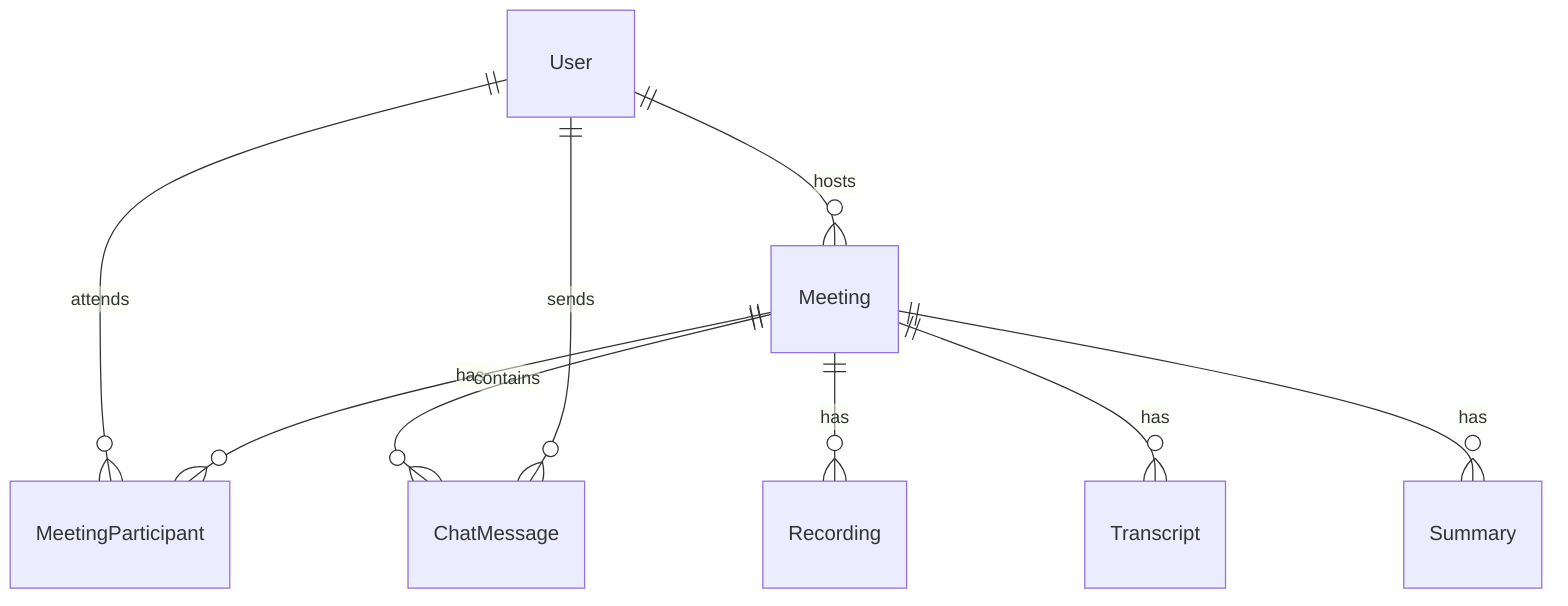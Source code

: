erDiagram
  User ||--o{ Meeting : hosts
  User ||--o{ MeetingParticipant : attends
  Meeting ||--o{ MeetingParticipant : has
  Meeting ||--o{ ChatMessage : contains
  User ||--o{ ChatMessage : sends
  Meeting ||--o{ Recording : has
  Meeting ||--o{ Transcript : has
  Meeting ||--o{ Summary : has